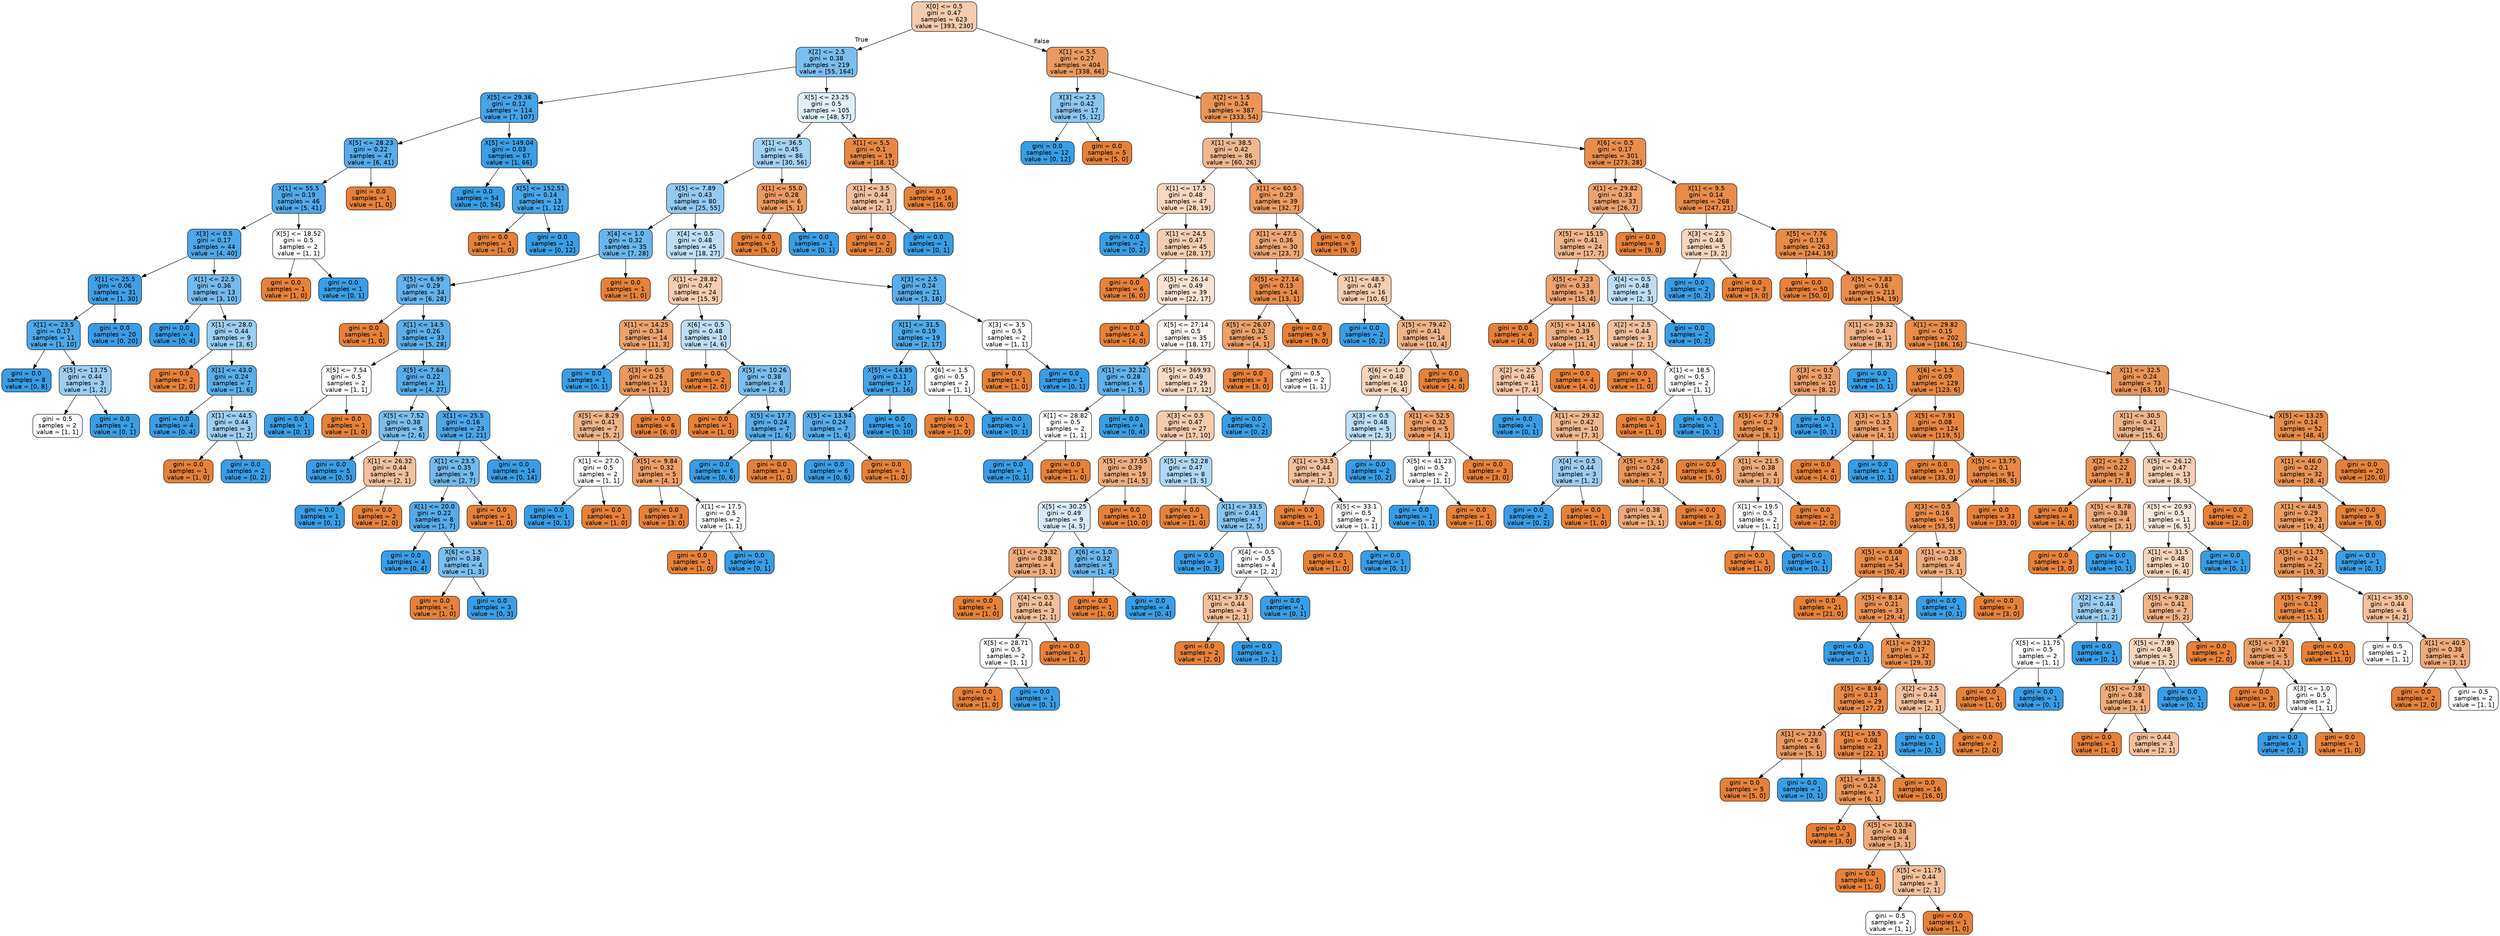 digraph Tree {
node [shape=box, style="filled, rounded", color="black", fontname=helvetica] ;
edge [fontname=helvetica] ;
0 [label="X[0] <= 0.5\ngini = 0.47\nsamples = 623\nvalue = [393, 230]", fillcolor="#f4cbad"] ;
1 [label="X[2] <= 2.5\ngini = 0.38\nsamples = 219\nvalue = [55, 164]", fillcolor="#7bbeee"] ;
0 -> 1 [labeldistance=2.5, labelangle=45, headlabel="True"] ;
2 [label="X[5] <= 29.36\ngini = 0.12\nsamples = 114\nvalue = [7, 107]", fillcolor="#46a3e7"] ;
1 -> 2 ;
3 [label="X[5] <= 28.23\ngini = 0.22\nsamples = 47\nvalue = [6, 41]", fillcolor="#56abe9"] ;
2 -> 3 ;
4 [label="X[1] <= 55.5\ngini = 0.19\nsamples = 46\nvalue = [5, 41]", fillcolor="#51a9e8"] ;
3 -> 4 ;
5 [label="X[3] <= 0.5\ngini = 0.17\nsamples = 44\nvalue = [4, 40]", fillcolor="#4da7e8"] ;
4 -> 5 ;
6 [label="X[1] <= 25.5\ngini = 0.06\nsamples = 31\nvalue = [1, 30]", fillcolor="#40a0e6"] ;
5 -> 6 ;
7 [label="X[1] <= 23.5\ngini = 0.17\nsamples = 11\nvalue = [1, 10]", fillcolor="#4da7e8"] ;
6 -> 7 ;
8 [label="gini = 0.0\nsamples = 8\nvalue = [0, 8]", fillcolor="#399de5"] ;
7 -> 8 ;
9 [label="X[5] <= 13.75\ngini = 0.44\nsamples = 3\nvalue = [1, 2]", fillcolor="#9ccef2"] ;
7 -> 9 ;
10 [label="gini = 0.5\nsamples = 2\nvalue = [1, 1]", fillcolor="#ffffff"] ;
9 -> 10 ;
11 [label="gini = 0.0\nsamples = 1\nvalue = [0, 1]", fillcolor="#399de5"] ;
9 -> 11 ;
12 [label="gini = 0.0\nsamples = 20\nvalue = [0, 20]", fillcolor="#399de5"] ;
6 -> 12 ;
13 [label="X[1] <= 22.5\ngini = 0.36\nsamples = 13\nvalue = [3, 10]", fillcolor="#74baed"] ;
5 -> 13 ;
14 [label="gini = 0.0\nsamples = 4\nvalue = [0, 4]", fillcolor="#399de5"] ;
13 -> 14 ;
15 [label="X[1] <= 28.0\ngini = 0.44\nsamples = 9\nvalue = [3, 6]", fillcolor="#9ccef2"] ;
13 -> 15 ;
16 [label="gini = 0.0\nsamples = 2\nvalue = [2, 0]", fillcolor="#e58139"] ;
15 -> 16 ;
17 [label="X[1] <= 43.0\ngini = 0.24\nsamples = 7\nvalue = [1, 6]", fillcolor="#5aade9"] ;
15 -> 17 ;
18 [label="gini = 0.0\nsamples = 4\nvalue = [0, 4]", fillcolor="#399de5"] ;
17 -> 18 ;
19 [label="X[1] <= 44.5\ngini = 0.44\nsamples = 3\nvalue = [1, 2]", fillcolor="#9ccef2"] ;
17 -> 19 ;
20 [label="gini = 0.0\nsamples = 1\nvalue = [1, 0]", fillcolor="#e58139"] ;
19 -> 20 ;
21 [label="gini = 0.0\nsamples = 2\nvalue = [0, 2]", fillcolor="#399de5"] ;
19 -> 21 ;
22 [label="X[5] <= 18.52\ngini = 0.5\nsamples = 2\nvalue = [1, 1]", fillcolor="#ffffff"] ;
4 -> 22 ;
23 [label="gini = 0.0\nsamples = 1\nvalue = [1, 0]", fillcolor="#e58139"] ;
22 -> 23 ;
24 [label="gini = 0.0\nsamples = 1\nvalue = [0, 1]", fillcolor="#399de5"] ;
22 -> 24 ;
25 [label="gini = 0.0\nsamples = 1\nvalue = [1, 0]", fillcolor="#e58139"] ;
3 -> 25 ;
26 [label="X[5] <= 149.04\ngini = 0.03\nsamples = 67\nvalue = [1, 66]", fillcolor="#3c9ee5"] ;
2 -> 26 ;
27 [label="gini = 0.0\nsamples = 54\nvalue = [0, 54]", fillcolor="#399de5"] ;
26 -> 27 ;
28 [label="X[5] <= 152.51\ngini = 0.14\nsamples = 13\nvalue = [1, 12]", fillcolor="#49a5e7"] ;
26 -> 28 ;
29 [label="gini = 0.0\nsamples = 1\nvalue = [1, 0]", fillcolor="#e58139"] ;
28 -> 29 ;
30 [label="gini = 0.0\nsamples = 12\nvalue = [0, 12]", fillcolor="#399de5"] ;
28 -> 30 ;
31 [label="X[5] <= 23.25\ngini = 0.5\nsamples = 105\nvalue = [48, 57]", fillcolor="#e0f0fb"] ;
1 -> 31 ;
32 [label="X[1] <= 36.5\ngini = 0.45\nsamples = 86\nvalue = [30, 56]", fillcolor="#a3d2f3"] ;
31 -> 32 ;
33 [label="X[5] <= 7.89\ngini = 0.43\nsamples = 80\nvalue = [25, 55]", fillcolor="#93caf1"] ;
32 -> 33 ;
34 [label="X[4] <= 1.0\ngini = 0.32\nsamples = 35\nvalue = [7, 28]", fillcolor="#6ab6ec"] ;
33 -> 34 ;
35 [label="X[5] <= 6.99\ngini = 0.29\nsamples = 34\nvalue = [6, 28]", fillcolor="#63b2eb"] ;
34 -> 35 ;
36 [label="gini = 0.0\nsamples = 1\nvalue = [1, 0]", fillcolor="#e58139"] ;
35 -> 36 ;
37 [label="X[1] <= 14.5\ngini = 0.26\nsamples = 33\nvalue = [5, 28]", fillcolor="#5caeea"] ;
35 -> 37 ;
38 [label="X[5] <= 7.54\ngini = 0.5\nsamples = 2\nvalue = [1, 1]", fillcolor="#ffffff"] ;
37 -> 38 ;
39 [label="gini = 0.0\nsamples = 1\nvalue = [0, 1]", fillcolor="#399de5"] ;
38 -> 39 ;
40 [label="gini = 0.0\nsamples = 1\nvalue = [1, 0]", fillcolor="#e58139"] ;
38 -> 40 ;
41 [label="X[5] <= 7.64\ngini = 0.22\nsamples = 31\nvalue = [4, 27]", fillcolor="#56ace9"] ;
37 -> 41 ;
42 [label="X[5] <= 7.52\ngini = 0.38\nsamples = 8\nvalue = [2, 6]", fillcolor="#7bbeee"] ;
41 -> 42 ;
43 [label="gini = 0.0\nsamples = 5\nvalue = [0, 5]", fillcolor="#399de5"] ;
42 -> 43 ;
44 [label="X[1] <= 26.32\ngini = 0.44\nsamples = 3\nvalue = [2, 1]", fillcolor="#f2c09c"] ;
42 -> 44 ;
45 [label="gini = 0.0\nsamples = 1\nvalue = [0, 1]", fillcolor="#399de5"] ;
44 -> 45 ;
46 [label="gini = 0.0\nsamples = 2\nvalue = [2, 0]", fillcolor="#e58139"] ;
44 -> 46 ;
47 [label="X[1] <= 25.5\ngini = 0.16\nsamples = 23\nvalue = [2, 21]", fillcolor="#4ca6e7"] ;
41 -> 47 ;
48 [label="X[1] <= 23.5\ngini = 0.35\nsamples = 9\nvalue = [2, 7]", fillcolor="#72b9ec"] ;
47 -> 48 ;
49 [label="X[1] <= 20.0\ngini = 0.22\nsamples = 8\nvalue = [1, 7]", fillcolor="#55abe9"] ;
48 -> 49 ;
50 [label="gini = 0.0\nsamples = 4\nvalue = [0, 4]", fillcolor="#399de5"] ;
49 -> 50 ;
51 [label="X[6] <= 1.5\ngini = 0.38\nsamples = 4\nvalue = [1, 3]", fillcolor="#7bbeee"] ;
49 -> 51 ;
52 [label="gini = 0.0\nsamples = 1\nvalue = [1, 0]", fillcolor="#e58139"] ;
51 -> 52 ;
53 [label="gini = 0.0\nsamples = 3\nvalue = [0, 3]", fillcolor="#399de5"] ;
51 -> 53 ;
54 [label="gini = 0.0\nsamples = 1\nvalue = [1, 0]", fillcolor="#e58139"] ;
48 -> 54 ;
55 [label="gini = 0.0\nsamples = 14\nvalue = [0, 14]", fillcolor="#399de5"] ;
47 -> 55 ;
56 [label="gini = 0.0\nsamples = 1\nvalue = [1, 0]", fillcolor="#e58139"] ;
34 -> 56 ;
57 [label="X[4] <= 0.5\ngini = 0.48\nsamples = 45\nvalue = [18, 27]", fillcolor="#bddef6"] ;
33 -> 57 ;
58 [label="X[1] <= 28.82\ngini = 0.47\nsamples = 24\nvalue = [15, 9]", fillcolor="#f5cdb0"] ;
57 -> 58 ;
59 [label="X[1] <= 14.25\ngini = 0.34\nsamples = 14\nvalue = [11, 3]", fillcolor="#eca36f"] ;
58 -> 59 ;
60 [label="gini = 0.0\nsamples = 1\nvalue = [0, 1]", fillcolor="#399de5"] ;
59 -> 60 ;
61 [label="X[3] <= 0.5\ngini = 0.26\nsamples = 13\nvalue = [11, 2]", fillcolor="#ea985d"] ;
59 -> 61 ;
62 [label="X[5] <= 8.29\ngini = 0.41\nsamples = 7\nvalue = [5, 2]", fillcolor="#efb388"] ;
61 -> 62 ;
63 [label="X[1] <= 27.0\ngini = 0.5\nsamples = 2\nvalue = [1, 1]", fillcolor="#ffffff"] ;
62 -> 63 ;
64 [label="gini = 0.0\nsamples = 1\nvalue = [0, 1]", fillcolor="#399de5"] ;
63 -> 64 ;
65 [label="gini = 0.0\nsamples = 1\nvalue = [1, 0]", fillcolor="#e58139"] ;
63 -> 65 ;
66 [label="X[5] <= 9.84\ngini = 0.32\nsamples = 5\nvalue = [4, 1]", fillcolor="#eca06a"] ;
62 -> 66 ;
67 [label="gini = 0.0\nsamples = 3\nvalue = [3, 0]", fillcolor="#e58139"] ;
66 -> 67 ;
68 [label="X[1] <= 17.5\ngini = 0.5\nsamples = 2\nvalue = [1, 1]", fillcolor="#ffffff"] ;
66 -> 68 ;
69 [label="gini = 0.0\nsamples = 1\nvalue = [1, 0]", fillcolor="#e58139"] ;
68 -> 69 ;
70 [label="gini = 0.0\nsamples = 1\nvalue = [0, 1]", fillcolor="#399de5"] ;
68 -> 70 ;
71 [label="gini = 0.0\nsamples = 6\nvalue = [6, 0]", fillcolor="#e58139"] ;
61 -> 71 ;
72 [label="X[6] <= 0.5\ngini = 0.48\nsamples = 10\nvalue = [4, 6]", fillcolor="#bddef6"] ;
58 -> 72 ;
73 [label="gini = 0.0\nsamples = 2\nvalue = [2, 0]", fillcolor="#e58139"] ;
72 -> 73 ;
74 [label="X[5] <= 10.26\ngini = 0.38\nsamples = 8\nvalue = [2, 6]", fillcolor="#7bbeee"] ;
72 -> 74 ;
75 [label="gini = 0.0\nsamples = 1\nvalue = [1, 0]", fillcolor="#e58139"] ;
74 -> 75 ;
76 [label="X[5] <= 17.7\ngini = 0.24\nsamples = 7\nvalue = [1, 6]", fillcolor="#5aade9"] ;
74 -> 76 ;
77 [label="gini = 0.0\nsamples = 6\nvalue = [0, 6]", fillcolor="#399de5"] ;
76 -> 77 ;
78 [label="gini = 0.0\nsamples = 1\nvalue = [1, 0]", fillcolor="#e58139"] ;
76 -> 78 ;
79 [label="X[3] <= 2.5\ngini = 0.24\nsamples = 21\nvalue = [3, 18]", fillcolor="#5aade9"] ;
57 -> 79 ;
80 [label="X[1] <= 31.5\ngini = 0.19\nsamples = 19\nvalue = [2, 17]", fillcolor="#50a9e8"] ;
79 -> 80 ;
81 [label="X[5] <= 14.85\ngini = 0.11\nsamples = 17\nvalue = [1, 16]", fillcolor="#45a3e7"] ;
80 -> 81 ;
82 [label="X[5] <= 13.94\ngini = 0.24\nsamples = 7\nvalue = [1, 6]", fillcolor="#5aade9"] ;
81 -> 82 ;
83 [label="gini = 0.0\nsamples = 6\nvalue = [0, 6]", fillcolor="#399de5"] ;
82 -> 83 ;
84 [label="gini = 0.0\nsamples = 1\nvalue = [1, 0]", fillcolor="#e58139"] ;
82 -> 84 ;
85 [label="gini = 0.0\nsamples = 10\nvalue = [0, 10]", fillcolor="#399de5"] ;
81 -> 85 ;
86 [label="X[6] <= 1.5\ngini = 0.5\nsamples = 2\nvalue = [1, 1]", fillcolor="#ffffff"] ;
80 -> 86 ;
87 [label="gini = 0.0\nsamples = 1\nvalue = [1, 0]", fillcolor="#e58139"] ;
86 -> 87 ;
88 [label="gini = 0.0\nsamples = 1\nvalue = [0, 1]", fillcolor="#399de5"] ;
86 -> 88 ;
89 [label="X[3] <= 3.5\ngini = 0.5\nsamples = 2\nvalue = [1, 1]", fillcolor="#ffffff"] ;
79 -> 89 ;
90 [label="gini = 0.0\nsamples = 1\nvalue = [1, 0]", fillcolor="#e58139"] ;
89 -> 90 ;
91 [label="gini = 0.0\nsamples = 1\nvalue = [0, 1]", fillcolor="#399de5"] ;
89 -> 91 ;
92 [label="X[1] <= 55.0\ngini = 0.28\nsamples = 6\nvalue = [5, 1]", fillcolor="#ea9a61"] ;
32 -> 92 ;
93 [label="gini = 0.0\nsamples = 5\nvalue = [5, 0]", fillcolor="#e58139"] ;
92 -> 93 ;
94 [label="gini = 0.0\nsamples = 1\nvalue = [0, 1]", fillcolor="#399de5"] ;
92 -> 94 ;
95 [label="X[1] <= 5.5\ngini = 0.1\nsamples = 19\nvalue = [18, 1]", fillcolor="#e68844"] ;
31 -> 95 ;
96 [label="X[1] <= 3.5\ngini = 0.44\nsamples = 3\nvalue = [2, 1]", fillcolor="#f2c09c"] ;
95 -> 96 ;
97 [label="gini = 0.0\nsamples = 2\nvalue = [2, 0]", fillcolor="#e58139"] ;
96 -> 97 ;
98 [label="gini = 0.0\nsamples = 1\nvalue = [0, 1]", fillcolor="#399de5"] ;
96 -> 98 ;
99 [label="gini = 0.0\nsamples = 16\nvalue = [16, 0]", fillcolor="#e58139"] ;
95 -> 99 ;
100 [label="X[1] <= 5.5\ngini = 0.27\nsamples = 404\nvalue = [338, 66]", fillcolor="#ea9a60"] ;
0 -> 100 [labeldistance=2.5, labelangle=-45, headlabel="False"] ;
101 [label="X[3] <= 2.5\ngini = 0.42\nsamples = 17\nvalue = [5, 12]", fillcolor="#8bc6f0"] ;
100 -> 101 ;
102 [label="gini = 0.0\nsamples = 12\nvalue = [0, 12]", fillcolor="#399de5"] ;
101 -> 102 ;
103 [label="gini = 0.0\nsamples = 5\nvalue = [5, 0]", fillcolor="#e58139"] ;
101 -> 103 ;
104 [label="X[2] <= 1.5\ngini = 0.24\nsamples = 387\nvalue = [333, 54]", fillcolor="#e99559"] ;
100 -> 104 ;
105 [label="X[1] <= 38.5\ngini = 0.42\nsamples = 86\nvalue = [60, 26]", fillcolor="#f0b88f"] ;
104 -> 105 ;
106 [label="X[1] <= 17.5\ngini = 0.48\nsamples = 47\nvalue = [28, 19]", fillcolor="#f7d7bf"] ;
105 -> 106 ;
107 [label="gini = 0.0\nsamples = 2\nvalue = [0, 2]", fillcolor="#399de5"] ;
106 -> 107 ;
108 [label="X[1] <= 24.5\ngini = 0.47\nsamples = 45\nvalue = [28, 17]", fillcolor="#f5ceb1"] ;
106 -> 108 ;
109 [label="gini = 0.0\nsamples = 6\nvalue = [6, 0]", fillcolor="#e58139"] ;
108 -> 109 ;
110 [label="X[5] <= 26.14\ngini = 0.49\nsamples = 39\nvalue = [22, 17]", fillcolor="#f9e2d2"] ;
108 -> 110 ;
111 [label="gini = 0.0\nsamples = 4\nvalue = [4, 0]", fillcolor="#e58139"] ;
110 -> 111 ;
112 [label="X[5] <= 27.14\ngini = 0.5\nsamples = 35\nvalue = [18, 17]", fillcolor="#fef8f4"] ;
110 -> 112 ;
113 [label="X[1] <= 32.32\ngini = 0.28\nsamples = 6\nvalue = [1, 5]", fillcolor="#61b1ea"] ;
112 -> 113 ;
114 [label="X[1] <= 28.82\ngini = 0.5\nsamples = 2\nvalue = [1, 1]", fillcolor="#ffffff"] ;
113 -> 114 ;
115 [label="gini = 0.0\nsamples = 1\nvalue = [0, 1]", fillcolor="#399de5"] ;
114 -> 115 ;
116 [label="gini = 0.0\nsamples = 1\nvalue = [1, 0]", fillcolor="#e58139"] ;
114 -> 116 ;
117 [label="gini = 0.0\nsamples = 4\nvalue = [0, 4]", fillcolor="#399de5"] ;
113 -> 117 ;
118 [label="X[5] <= 369.93\ngini = 0.49\nsamples = 29\nvalue = [17, 12]", fillcolor="#f7dac5"] ;
112 -> 118 ;
119 [label="X[3] <= 0.5\ngini = 0.47\nsamples = 27\nvalue = [17, 10]", fillcolor="#f4cbad"] ;
118 -> 119 ;
120 [label="X[5] <= 37.55\ngini = 0.39\nsamples = 19\nvalue = [14, 5]", fillcolor="#eeae80"] ;
119 -> 120 ;
121 [label="X[5] <= 30.25\ngini = 0.49\nsamples = 9\nvalue = [4, 5]", fillcolor="#d7ebfa"] ;
120 -> 121 ;
122 [label="X[1] <= 29.32\ngini = 0.38\nsamples = 4\nvalue = [3, 1]", fillcolor="#eeab7b"] ;
121 -> 122 ;
123 [label="gini = 0.0\nsamples = 1\nvalue = [1, 0]", fillcolor="#e58139"] ;
122 -> 123 ;
124 [label="X[4] <= 0.5\ngini = 0.44\nsamples = 3\nvalue = [2, 1]", fillcolor="#f2c09c"] ;
122 -> 124 ;
125 [label="X[5] <= 28.71\ngini = 0.5\nsamples = 2\nvalue = [1, 1]", fillcolor="#ffffff"] ;
124 -> 125 ;
126 [label="gini = 0.0\nsamples = 1\nvalue = [1, 0]", fillcolor="#e58139"] ;
125 -> 126 ;
127 [label="gini = 0.0\nsamples = 1\nvalue = [0, 1]", fillcolor="#399de5"] ;
125 -> 127 ;
128 [label="gini = 0.0\nsamples = 1\nvalue = [1, 0]", fillcolor="#e58139"] ;
124 -> 128 ;
129 [label="X[6] <= 1.0\ngini = 0.32\nsamples = 5\nvalue = [1, 4]", fillcolor="#6ab6ec"] ;
121 -> 129 ;
130 [label="gini = 0.0\nsamples = 1\nvalue = [1, 0]", fillcolor="#e58139"] ;
129 -> 130 ;
131 [label="gini = 0.0\nsamples = 4\nvalue = [0, 4]", fillcolor="#399de5"] ;
129 -> 131 ;
132 [label="gini = 0.0\nsamples = 10\nvalue = [10, 0]", fillcolor="#e58139"] ;
120 -> 132 ;
133 [label="X[5] <= 52.28\ngini = 0.47\nsamples = 8\nvalue = [3, 5]", fillcolor="#b0d8f5"] ;
119 -> 133 ;
134 [label="gini = 0.0\nsamples = 1\nvalue = [1, 0]", fillcolor="#e58139"] ;
133 -> 134 ;
135 [label="X[1] <= 33.5\ngini = 0.41\nsamples = 7\nvalue = [2, 5]", fillcolor="#88c4ef"] ;
133 -> 135 ;
136 [label="gini = 0.0\nsamples = 3\nvalue = [0, 3]", fillcolor="#399de5"] ;
135 -> 136 ;
137 [label="X[4] <= 0.5\ngini = 0.5\nsamples = 4\nvalue = [2, 2]", fillcolor="#ffffff"] ;
135 -> 137 ;
138 [label="X[1] <= 37.5\ngini = 0.44\nsamples = 3\nvalue = [2, 1]", fillcolor="#f2c09c"] ;
137 -> 138 ;
139 [label="gini = 0.0\nsamples = 2\nvalue = [2, 0]", fillcolor="#e58139"] ;
138 -> 139 ;
140 [label="gini = 0.0\nsamples = 1\nvalue = [0, 1]", fillcolor="#399de5"] ;
138 -> 140 ;
141 [label="gini = 0.0\nsamples = 1\nvalue = [0, 1]", fillcolor="#399de5"] ;
137 -> 141 ;
142 [label="gini = 0.0\nsamples = 2\nvalue = [0, 2]", fillcolor="#399de5"] ;
118 -> 142 ;
143 [label="X[1] <= 60.5\ngini = 0.29\nsamples = 39\nvalue = [32, 7]", fillcolor="#eb9d64"] ;
105 -> 143 ;
144 [label="X[1] <= 47.5\ngini = 0.36\nsamples = 30\nvalue = [23, 7]", fillcolor="#eda775"] ;
143 -> 144 ;
145 [label="X[5] <= 27.14\ngini = 0.13\nsamples = 14\nvalue = [13, 1]", fillcolor="#e78b48"] ;
144 -> 145 ;
146 [label="X[5] <= 26.07\ngini = 0.32\nsamples = 5\nvalue = [4, 1]", fillcolor="#eca06a"] ;
145 -> 146 ;
147 [label="gini = 0.0\nsamples = 3\nvalue = [3, 0]", fillcolor="#e58139"] ;
146 -> 147 ;
148 [label="gini = 0.5\nsamples = 2\nvalue = [1, 1]", fillcolor="#ffffff"] ;
146 -> 148 ;
149 [label="gini = 0.0\nsamples = 9\nvalue = [9, 0]", fillcolor="#e58139"] ;
145 -> 149 ;
150 [label="X[1] <= 48.5\ngini = 0.47\nsamples = 16\nvalue = [10, 6]", fillcolor="#f5cdb0"] ;
144 -> 150 ;
151 [label="gini = 0.0\nsamples = 2\nvalue = [0, 2]", fillcolor="#399de5"] ;
150 -> 151 ;
152 [label="X[5] <= 79.42\ngini = 0.41\nsamples = 14\nvalue = [10, 4]", fillcolor="#efb388"] ;
150 -> 152 ;
153 [label="X[6] <= 1.0\ngini = 0.48\nsamples = 10\nvalue = [6, 4]", fillcolor="#f6d5bd"] ;
152 -> 153 ;
154 [label="X[3] <= 0.5\ngini = 0.48\nsamples = 5\nvalue = [2, 3]", fillcolor="#bddef6"] ;
153 -> 154 ;
155 [label="X[1] <= 53.5\ngini = 0.44\nsamples = 3\nvalue = [2, 1]", fillcolor="#f2c09c"] ;
154 -> 155 ;
156 [label="gini = 0.0\nsamples = 1\nvalue = [1, 0]", fillcolor="#e58139"] ;
155 -> 156 ;
157 [label="X[5] <= 33.1\ngini = 0.5\nsamples = 2\nvalue = [1, 1]", fillcolor="#ffffff"] ;
155 -> 157 ;
158 [label="gini = 0.0\nsamples = 1\nvalue = [1, 0]", fillcolor="#e58139"] ;
157 -> 158 ;
159 [label="gini = 0.0\nsamples = 1\nvalue = [0, 1]", fillcolor="#399de5"] ;
157 -> 159 ;
160 [label="gini = 0.0\nsamples = 2\nvalue = [0, 2]", fillcolor="#399de5"] ;
154 -> 160 ;
161 [label="X[1] <= 52.5\ngini = 0.32\nsamples = 5\nvalue = [4, 1]", fillcolor="#eca06a"] ;
153 -> 161 ;
162 [label="X[5] <= 41.23\ngini = 0.5\nsamples = 2\nvalue = [1, 1]", fillcolor="#ffffff"] ;
161 -> 162 ;
163 [label="gini = 0.0\nsamples = 1\nvalue = [0, 1]", fillcolor="#399de5"] ;
162 -> 163 ;
164 [label="gini = 0.0\nsamples = 1\nvalue = [1, 0]", fillcolor="#e58139"] ;
162 -> 164 ;
165 [label="gini = 0.0\nsamples = 3\nvalue = [3, 0]", fillcolor="#e58139"] ;
161 -> 165 ;
166 [label="gini = 0.0\nsamples = 4\nvalue = [4, 0]", fillcolor="#e58139"] ;
152 -> 166 ;
167 [label="gini = 0.0\nsamples = 9\nvalue = [9, 0]", fillcolor="#e58139"] ;
143 -> 167 ;
168 [label="X[6] <= 0.5\ngini = 0.17\nsamples = 301\nvalue = [273, 28]", fillcolor="#e88e4d"] ;
104 -> 168 ;
169 [label="X[1] <= 29.82\ngini = 0.33\nsamples = 33\nvalue = [26, 7]", fillcolor="#eca36e"] ;
168 -> 169 ;
170 [label="X[5] <= 15.15\ngini = 0.41\nsamples = 24\nvalue = [17, 7]", fillcolor="#f0b58b"] ;
169 -> 170 ;
171 [label="X[5] <= 7.23\ngini = 0.33\nsamples = 19\nvalue = [15, 4]", fillcolor="#eca36e"] ;
170 -> 171 ;
172 [label="gini = 0.0\nsamples = 4\nvalue = [4, 0]", fillcolor="#e58139"] ;
171 -> 172 ;
173 [label="X[5] <= 14.16\ngini = 0.39\nsamples = 15\nvalue = [11, 4]", fillcolor="#eeaf81"] ;
171 -> 173 ;
174 [label="X[2] <= 2.5\ngini = 0.46\nsamples = 11\nvalue = [7, 4]", fillcolor="#f4c9aa"] ;
173 -> 174 ;
175 [label="gini = 0.0\nsamples = 1\nvalue = [0, 1]", fillcolor="#399de5"] ;
174 -> 175 ;
176 [label="X[1] <= 29.32\ngini = 0.42\nsamples = 10\nvalue = [7, 3]", fillcolor="#f0b78e"] ;
174 -> 176 ;
177 [label="X[4] <= 0.5\ngini = 0.44\nsamples = 3\nvalue = [1, 2]", fillcolor="#9ccef2"] ;
176 -> 177 ;
178 [label="gini = 0.0\nsamples = 2\nvalue = [0, 2]", fillcolor="#399de5"] ;
177 -> 178 ;
179 [label="gini = 0.0\nsamples = 1\nvalue = [1, 0]", fillcolor="#e58139"] ;
177 -> 179 ;
180 [label="X[5] <= 7.56\ngini = 0.24\nsamples = 7\nvalue = [6, 1]", fillcolor="#e9965a"] ;
176 -> 180 ;
181 [label="gini = 0.38\nsamples = 4\nvalue = [3, 1]", fillcolor="#eeab7b"] ;
180 -> 181 ;
182 [label="gini = 0.0\nsamples = 3\nvalue = [3, 0]", fillcolor="#e58139"] ;
180 -> 182 ;
183 [label="gini = 0.0\nsamples = 4\nvalue = [4, 0]", fillcolor="#e58139"] ;
173 -> 183 ;
184 [label="X[4] <= 0.5\ngini = 0.48\nsamples = 5\nvalue = [2, 3]", fillcolor="#bddef6"] ;
170 -> 184 ;
185 [label="X[2] <= 2.5\ngini = 0.44\nsamples = 3\nvalue = [2, 1]", fillcolor="#f2c09c"] ;
184 -> 185 ;
186 [label="gini = 0.0\nsamples = 1\nvalue = [1, 0]", fillcolor="#e58139"] ;
185 -> 186 ;
187 [label="X[1] <= 18.5\ngini = 0.5\nsamples = 2\nvalue = [1, 1]", fillcolor="#ffffff"] ;
185 -> 187 ;
188 [label="gini = 0.0\nsamples = 1\nvalue = [1, 0]", fillcolor="#e58139"] ;
187 -> 188 ;
189 [label="gini = 0.0\nsamples = 1\nvalue = [0, 1]", fillcolor="#399de5"] ;
187 -> 189 ;
190 [label="gini = 0.0\nsamples = 2\nvalue = [0, 2]", fillcolor="#399de5"] ;
184 -> 190 ;
191 [label="gini = 0.0\nsamples = 9\nvalue = [9, 0]", fillcolor="#e58139"] ;
169 -> 191 ;
192 [label="X[1] <= 9.5\ngini = 0.14\nsamples = 268\nvalue = [247, 21]", fillcolor="#e78c4a"] ;
168 -> 192 ;
193 [label="X[3] <= 2.5\ngini = 0.48\nsamples = 5\nvalue = [3, 2]", fillcolor="#f6d5bd"] ;
192 -> 193 ;
194 [label="gini = 0.0\nsamples = 2\nvalue = [0, 2]", fillcolor="#399de5"] ;
193 -> 194 ;
195 [label="gini = 0.0\nsamples = 3\nvalue = [3, 0]", fillcolor="#e58139"] ;
193 -> 195 ;
196 [label="X[5] <= 7.76\ngini = 0.13\nsamples = 263\nvalue = [244, 19]", fillcolor="#e78b48"] ;
192 -> 196 ;
197 [label="gini = 0.0\nsamples = 50\nvalue = [50, 0]", fillcolor="#e58139"] ;
196 -> 197 ;
198 [label="X[5] <= 7.83\ngini = 0.16\nsamples = 213\nvalue = [194, 19]", fillcolor="#e88d4c"] ;
196 -> 198 ;
199 [label="X[1] <= 29.32\ngini = 0.4\nsamples = 11\nvalue = [8, 3]", fillcolor="#efb083"] ;
198 -> 199 ;
200 [label="X[3] <= 0.5\ngini = 0.32\nsamples = 10\nvalue = [8, 2]", fillcolor="#eca06a"] ;
199 -> 200 ;
201 [label="X[5] <= 7.79\ngini = 0.2\nsamples = 9\nvalue = [8, 1]", fillcolor="#e89152"] ;
200 -> 201 ;
202 [label="gini = 0.0\nsamples = 5\nvalue = [5, 0]", fillcolor="#e58139"] ;
201 -> 202 ;
203 [label="X[1] <= 21.5\ngini = 0.38\nsamples = 4\nvalue = [3, 1]", fillcolor="#eeab7b"] ;
201 -> 203 ;
204 [label="X[1] <= 19.5\ngini = 0.5\nsamples = 2\nvalue = [1, 1]", fillcolor="#ffffff"] ;
203 -> 204 ;
205 [label="gini = 0.0\nsamples = 1\nvalue = [1, 0]", fillcolor="#e58139"] ;
204 -> 205 ;
206 [label="gini = 0.0\nsamples = 1\nvalue = [0, 1]", fillcolor="#399de5"] ;
204 -> 206 ;
207 [label="gini = 0.0\nsamples = 2\nvalue = [2, 0]", fillcolor="#e58139"] ;
203 -> 207 ;
208 [label="gini = 0.0\nsamples = 1\nvalue = [0, 1]", fillcolor="#399de5"] ;
200 -> 208 ;
209 [label="gini = 0.0\nsamples = 1\nvalue = [0, 1]", fillcolor="#399de5"] ;
199 -> 209 ;
210 [label="X[1] <= 29.82\ngini = 0.15\nsamples = 202\nvalue = [186, 16]", fillcolor="#e78c4a"] ;
198 -> 210 ;
211 [label="X[6] <= 1.5\ngini = 0.09\nsamples = 129\nvalue = [123, 6]", fillcolor="#e68743"] ;
210 -> 211 ;
212 [label="X[3] <= 1.5\ngini = 0.32\nsamples = 5\nvalue = [4, 1]", fillcolor="#eca06a"] ;
211 -> 212 ;
213 [label="gini = 0.0\nsamples = 4\nvalue = [4, 0]", fillcolor="#e58139"] ;
212 -> 213 ;
214 [label="gini = 0.0\nsamples = 1\nvalue = [0, 1]", fillcolor="#399de5"] ;
212 -> 214 ;
215 [label="X[5] <= 7.91\ngini = 0.08\nsamples = 124\nvalue = [119, 5]", fillcolor="#e68641"] ;
211 -> 215 ;
216 [label="gini = 0.0\nsamples = 33\nvalue = [33, 0]", fillcolor="#e58139"] ;
215 -> 216 ;
217 [label="X[5] <= 13.75\ngini = 0.1\nsamples = 91\nvalue = [86, 5]", fillcolor="#e78845"] ;
215 -> 217 ;
218 [label="X[3] <= 0.5\ngini = 0.16\nsamples = 58\nvalue = [53, 5]", fillcolor="#e78d4c"] ;
217 -> 218 ;
219 [label="X[5] <= 8.08\ngini = 0.14\nsamples = 54\nvalue = [50, 4]", fillcolor="#e78b49"] ;
218 -> 219 ;
220 [label="gini = 0.0\nsamples = 21\nvalue = [21, 0]", fillcolor="#e58139"] ;
219 -> 220 ;
221 [label="X[5] <= 8.14\ngini = 0.21\nsamples = 33\nvalue = [29, 4]", fillcolor="#e99254"] ;
219 -> 221 ;
222 [label="gini = 0.0\nsamples = 1\nvalue = [0, 1]", fillcolor="#399de5"] ;
221 -> 222 ;
223 [label="X[1] <= 29.32\ngini = 0.17\nsamples = 32\nvalue = [29, 3]", fillcolor="#e88e4d"] ;
221 -> 223 ;
224 [label="X[5] <= 8.94\ngini = 0.13\nsamples = 29\nvalue = [27, 2]", fillcolor="#e78a48"] ;
223 -> 224 ;
225 [label="X[1] <= 23.0\ngini = 0.28\nsamples = 6\nvalue = [5, 1]", fillcolor="#ea9a61"] ;
224 -> 225 ;
226 [label="gini = 0.0\nsamples = 5\nvalue = [5, 0]", fillcolor="#e58139"] ;
225 -> 226 ;
227 [label="gini = 0.0\nsamples = 1\nvalue = [0, 1]", fillcolor="#399de5"] ;
225 -> 227 ;
228 [label="X[1] <= 19.5\ngini = 0.08\nsamples = 23\nvalue = [22, 1]", fillcolor="#e68742"] ;
224 -> 228 ;
229 [label="X[1] <= 18.5\ngini = 0.24\nsamples = 7\nvalue = [6, 1]", fillcolor="#e9965a"] ;
228 -> 229 ;
230 [label="gini = 0.0\nsamples = 3\nvalue = [3, 0]", fillcolor="#e58139"] ;
229 -> 230 ;
231 [label="X[5] <= 10.34\ngini = 0.38\nsamples = 4\nvalue = [3, 1]", fillcolor="#eeab7b"] ;
229 -> 231 ;
232 [label="gini = 0.0\nsamples = 1\nvalue = [1, 0]", fillcolor="#e58139"] ;
231 -> 232 ;
233 [label="X[5] <= 11.75\ngini = 0.44\nsamples = 3\nvalue = [2, 1]", fillcolor="#f2c09c"] ;
231 -> 233 ;
234 [label="gini = 0.5\nsamples = 2\nvalue = [1, 1]", fillcolor="#ffffff"] ;
233 -> 234 ;
235 [label="gini = 0.0\nsamples = 1\nvalue = [1, 0]", fillcolor="#e58139"] ;
233 -> 235 ;
236 [label="gini = 0.0\nsamples = 16\nvalue = [16, 0]", fillcolor="#e58139"] ;
228 -> 236 ;
237 [label="X[2] <= 2.5\ngini = 0.44\nsamples = 3\nvalue = [2, 1]", fillcolor="#f2c09c"] ;
223 -> 237 ;
238 [label="gini = 0.0\nsamples = 1\nvalue = [0, 1]", fillcolor="#399de5"] ;
237 -> 238 ;
239 [label="gini = 0.0\nsamples = 2\nvalue = [2, 0]", fillcolor="#e58139"] ;
237 -> 239 ;
240 [label="X[1] <= 21.5\ngini = 0.38\nsamples = 4\nvalue = [3, 1]", fillcolor="#eeab7b"] ;
218 -> 240 ;
241 [label="gini = 0.0\nsamples = 1\nvalue = [0, 1]", fillcolor="#399de5"] ;
240 -> 241 ;
242 [label="gini = 0.0\nsamples = 3\nvalue = [3, 0]", fillcolor="#e58139"] ;
240 -> 242 ;
243 [label="gini = 0.0\nsamples = 33\nvalue = [33, 0]", fillcolor="#e58139"] ;
217 -> 243 ;
244 [label="X[1] <= 32.5\ngini = 0.24\nsamples = 73\nvalue = [63, 10]", fillcolor="#e99558"] ;
210 -> 244 ;
245 [label="X[1] <= 30.5\ngini = 0.41\nsamples = 21\nvalue = [15, 6]", fillcolor="#efb388"] ;
244 -> 245 ;
246 [label="X[2] <= 2.5\ngini = 0.22\nsamples = 8\nvalue = [7, 1]", fillcolor="#e99355"] ;
245 -> 246 ;
247 [label="gini = 0.0\nsamples = 4\nvalue = [4, 0]", fillcolor="#e58139"] ;
246 -> 247 ;
248 [label="X[5] <= 8.78\ngini = 0.38\nsamples = 4\nvalue = [3, 1]", fillcolor="#eeab7b"] ;
246 -> 248 ;
249 [label="gini = 0.0\nsamples = 3\nvalue = [3, 0]", fillcolor="#e58139"] ;
248 -> 249 ;
250 [label="gini = 0.0\nsamples = 1\nvalue = [0, 1]", fillcolor="#399de5"] ;
248 -> 250 ;
251 [label="X[5] <= 26.12\ngini = 0.47\nsamples = 13\nvalue = [8, 5]", fillcolor="#f5d0b5"] ;
245 -> 251 ;
252 [label="X[5] <= 20.93\ngini = 0.5\nsamples = 11\nvalue = [6, 5]", fillcolor="#fbeade"] ;
251 -> 252 ;
253 [label="X[1] <= 31.5\ngini = 0.48\nsamples = 10\nvalue = [6, 4]", fillcolor="#f6d5bd"] ;
252 -> 253 ;
254 [label="X[2] <= 2.5\ngini = 0.44\nsamples = 3\nvalue = [1, 2]", fillcolor="#9ccef2"] ;
253 -> 254 ;
255 [label="X[5] <= 11.75\ngini = 0.5\nsamples = 2\nvalue = [1, 1]", fillcolor="#ffffff"] ;
254 -> 255 ;
256 [label="gini = 0.0\nsamples = 1\nvalue = [1, 0]", fillcolor="#e58139"] ;
255 -> 256 ;
257 [label="gini = 0.0\nsamples = 1\nvalue = [0, 1]", fillcolor="#399de5"] ;
255 -> 257 ;
258 [label="gini = 0.0\nsamples = 1\nvalue = [0, 1]", fillcolor="#399de5"] ;
254 -> 258 ;
259 [label="X[5] <= 9.28\ngini = 0.41\nsamples = 7\nvalue = [5, 2]", fillcolor="#efb388"] ;
253 -> 259 ;
260 [label="X[5] <= 7.99\ngini = 0.48\nsamples = 5\nvalue = [3, 2]", fillcolor="#f6d5bd"] ;
259 -> 260 ;
261 [label="X[5] <= 7.91\ngini = 0.38\nsamples = 4\nvalue = [3, 1]", fillcolor="#eeab7b"] ;
260 -> 261 ;
262 [label="gini = 0.0\nsamples = 1\nvalue = [1, 0]", fillcolor="#e58139"] ;
261 -> 262 ;
263 [label="gini = 0.44\nsamples = 3\nvalue = [2, 1]", fillcolor="#f2c09c"] ;
261 -> 263 ;
264 [label="gini = 0.0\nsamples = 1\nvalue = [0, 1]", fillcolor="#399de5"] ;
260 -> 264 ;
265 [label="gini = 0.0\nsamples = 2\nvalue = [2, 0]", fillcolor="#e58139"] ;
259 -> 265 ;
266 [label="gini = 0.0\nsamples = 1\nvalue = [0, 1]", fillcolor="#399de5"] ;
252 -> 266 ;
267 [label="gini = 0.0\nsamples = 2\nvalue = [2, 0]", fillcolor="#e58139"] ;
251 -> 267 ;
268 [label="X[5] <= 13.25\ngini = 0.14\nsamples = 52\nvalue = [48, 4]", fillcolor="#e78c49"] ;
244 -> 268 ;
269 [label="X[1] <= 46.0\ngini = 0.22\nsamples = 32\nvalue = [28, 4]", fillcolor="#e99355"] ;
268 -> 269 ;
270 [label="X[1] <= 44.5\ngini = 0.29\nsamples = 23\nvalue = [19, 4]", fillcolor="#ea9c63"] ;
269 -> 270 ;
271 [label="X[5] <= 11.75\ngini = 0.24\nsamples = 22\nvalue = [19, 3]", fillcolor="#e99558"] ;
270 -> 271 ;
272 [label="X[5] <= 7.99\ngini = 0.12\nsamples = 16\nvalue = [15, 1]", fillcolor="#e78946"] ;
271 -> 272 ;
273 [label="X[5] <= 7.91\ngini = 0.32\nsamples = 5\nvalue = [4, 1]", fillcolor="#eca06a"] ;
272 -> 273 ;
274 [label="gini = 0.0\nsamples = 3\nvalue = [3, 0]", fillcolor="#e58139"] ;
273 -> 274 ;
275 [label="X[3] <= 1.0\ngini = 0.5\nsamples = 2\nvalue = [1, 1]", fillcolor="#ffffff"] ;
273 -> 275 ;
276 [label="gini = 0.0\nsamples = 1\nvalue = [0, 1]", fillcolor="#399de5"] ;
275 -> 276 ;
277 [label="gini = 0.0\nsamples = 1\nvalue = [1, 0]", fillcolor="#e58139"] ;
275 -> 277 ;
278 [label="gini = 0.0\nsamples = 11\nvalue = [11, 0]", fillcolor="#e58139"] ;
272 -> 278 ;
279 [label="X[1] <= 35.0\ngini = 0.44\nsamples = 6\nvalue = [4, 2]", fillcolor="#f2c09c"] ;
271 -> 279 ;
280 [label="gini = 0.5\nsamples = 2\nvalue = [1, 1]", fillcolor="#ffffff"] ;
279 -> 280 ;
281 [label="X[1] <= 40.5\ngini = 0.38\nsamples = 4\nvalue = [3, 1]", fillcolor="#eeab7b"] ;
279 -> 281 ;
282 [label="gini = 0.0\nsamples = 2\nvalue = [2, 0]", fillcolor="#e58139"] ;
281 -> 282 ;
283 [label="gini = 0.5\nsamples = 2\nvalue = [1, 1]", fillcolor="#ffffff"] ;
281 -> 283 ;
284 [label="gini = 0.0\nsamples = 1\nvalue = [0, 1]", fillcolor="#399de5"] ;
270 -> 284 ;
285 [label="gini = 0.0\nsamples = 9\nvalue = [9, 0]", fillcolor="#e58139"] ;
269 -> 285 ;
286 [label="gini = 0.0\nsamples = 20\nvalue = [20, 0]", fillcolor="#e58139"] ;
268 -> 286 ;
}